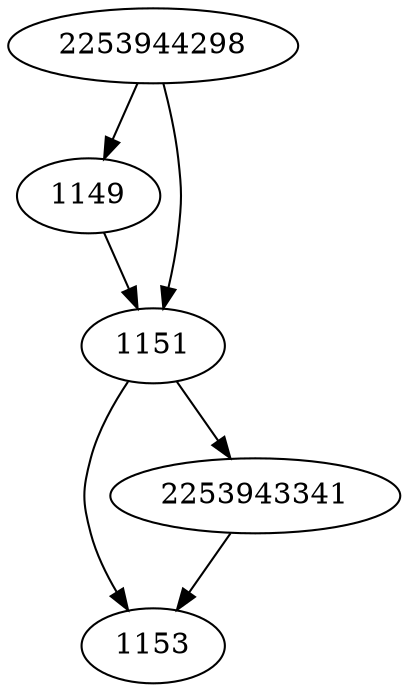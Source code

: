 strict digraph  {
1153;
2253944298;
2253943341;
1149;
1151;
2253944298 -> 1149;
2253944298 -> 1151;
2253943341 -> 1153;
1149 -> 1151;
1151 -> 2253943341;
1151 -> 1153;
}
